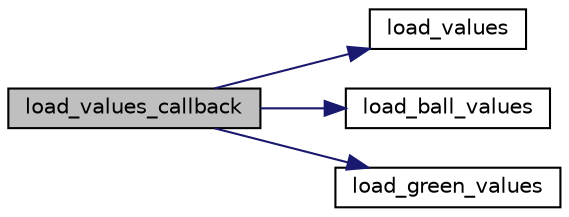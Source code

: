 digraph "load_values_callback"
{
  edge [fontname="Helvetica",fontsize="10",labelfontname="Helvetica",labelfontsize="10"];
  node [fontname="Helvetica",fontsize="10",shape=record];
  rankdir="LR";
  Node107 [label="load_values_callback",height=0.2,width=0.4,color="black", fillcolor="grey75", style="filled", fontcolor="black"];
  Node107 -> Node108 [color="midnightblue",fontsize="10",style="solid",fontname="Helvetica"];
  Node108 [label="load_values",height=0.2,width=0.4,color="black", fillcolor="white", style="filled",URL="$_camera_8cpp.html#a0c4c8490cab87367b7ebe2916d8b56a7"];
  Node107 -> Node109 [color="midnightblue",fontsize="10",style="solid",fontname="Helvetica"];
  Node109 [label="load_ball_values",height=0.2,width=0.4,color="black", fillcolor="white", style="filled",URL="$_camera_8cpp.html#adee01e382589e10a94a81606cf9eaf5c"];
  Node107 -> Node110 [color="midnightblue",fontsize="10",style="solid",fontname="Helvetica"];
  Node110 [label="load_green_values",height=0.2,width=0.4,color="black", fillcolor="white", style="filled",URL="$_camera_8cpp.html#a9693a34b4330e95bbde402db4216d034"];
}
